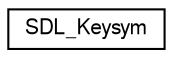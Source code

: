 digraph "Graphical Class Hierarchy"
{
  edge [fontname="FreeSans",fontsize="10",labelfontname="FreeSans",labelfontsize="10"];
  node [fontname="FreeSans",fontsize="10",shape=record];
  rankdir="LR";
  Node1 [label="SDL_Keysym",height=0.2,width=0.4,color="black", fillcolor="white", style="filled",URL="$d4/de7/struct_s_d_l___keysym.html",tooltip="The SDL keysym structure, used in key events. "];
}
